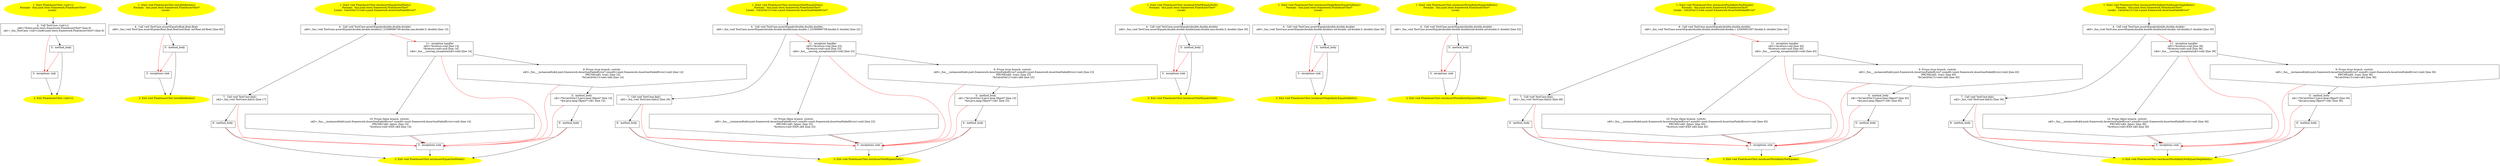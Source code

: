 /* @generated */
digraph cfg {
"junit.tests.framework.FloatAssertTest.<init>().f0f4e9a539168b991dd55be34daf7df0_1" [label="1: Start FloatAssertTest.<init>()\nFormals:  this:junit.tests.framework.FloatAssertTest*\nLocals:  \n  " color=yellow style=filled]
	

	 "junit.tests.framework.FloatAssertTest.<init>().f0f4e9a539168b991dd55be34daf7df0_1" -> "junit.tests.framework.FloatAssertTest.<init>().f0f4e9a539168b991dd55be34daf7df0_4" ;
"junit.tests.framework.FloatAssertTest.<init>().f0f4e9a539168b991dd55be34daf7df0_2" [label="2: Exit FloatAssertTest.<init>() \n  " color=yellow style=filled]
	

"junit.tests.framework.FloatAssertTest.<init>().f0f4e9a539168b991dd55be34daf7df0_3" [label="3:  exceptions sink \n  " shape="box"]
	

	 "junit.tests.framework.FloatAssertTest.<init>().f0f4e9a539168b991dd55be34daf7df0_3" -> "junit.tests.framework.FloatAssertTest.<init>().f0f4e9a539168b991dd55be34daf7df0_2" ;
"junit.tests.framework.FloatAssertTest.<init>().f0f4e9a539168b991dd55be34daf7df0_4" [label="4:  Call TestCase.<init>() \n   n$0=*&this:junit.tests.framework.FloatAssertTest* [line 6]\n  n$1=_fun_TestCase.<init>()(n$0:junit.tests.framework.FloatAssertTest*) [line 6]\n " shape="box"]
	

	 "junit.tests.framework.FloatAssertTest.<init>().f0f4e9a539168b991dd55be34daf7df0_4" -> "junit.tests.framework.FloatAssertTest.<init>().f0f4e9a539168b991dd55be34daf7df0_5" ;
	 "junit.tests.framework.FloatAssertTest.<init>().f0f4e9a539168b991dd55be34daf7df0_4" -> "junit.tests.framework.FloatAssertTest.<init>().f0f4e9a539168b991dd55be34daf7df0_3" [color="red" ];
"junit.tests.framework.FloatAssertTest.<init>().f0f4e9a539168b991dd55be34daf7df0_5" [label="5:  method_body \n  " shape="box"]
	

	 "junit.tests.framework.FloatAssertTest.<init>().f0f4e9a539168b991dd55be34daf7df0_5" -> "junit.tests.framework.FloatAssertTest.<init>().f0f4e9a539168b991dd55be34daf7df0_2" ;
	 "junit.tests.framework.FloatAssertTest.<init>().f0f4e9a539168b991dd55be34daf7df0_5" -> "junit.tests.framework.FloatAssertTest.<init>().f0f4e9a539168b991dd55be34daf7df0_3" [color="red" ];
"junit.tests.framework.FloatAssertTest.testAllInfinities():void.a169c6773c5553991ef3e3b212385120_1" [label="1: Start void FloatAssertTest.testAllInfinities()\nFormals:  this:junit.tests.framework.FloatAssertTest*\nLocals:  \n  " color=yellow style=filled]
	

	 "junit.tests.framework.FloatAssertTest.testAllInfinities():void.a169c6773c5553991ef3e3b212385120_1" -> "junit.tests.framework.FloatAssertTest.testAllInfinities():void.a169c6773c5553991ef3e3b212385120_4" ;
"junit.tests.framework.FloatAssertTest.testAllInfinities():void.a169c6773c5553991ef3e3b212385120_2" [label="2: Exit void FloatAssertTest.testAllInfinities() \n  " color=yellow style=filled]
	

"junit.tests.framework.FloatAssertTest.testAllInfinities():void.a169c6773c5553991ef3e3b212385120_3" [label="3:  exceptions sink \n  " shape="box"]
	

	 "junit.tests.framework.FloatAssertTest.testAllInfinities():void.a169c6773c5553991ef3e3b212385120_3" -> "junit.tests.framework.FloatAssertTest.testAllInfinities():void.a169c6773c5553991ef3e3b212385120_2" ;
"junit.tests.framework.FloatAssertTest.testAllInfinities():void.a169c6773c5553991ef3e3b212385120_4" [label="4:  Call void TestCase.assertEquals(float,float,float) \n   n$0=_fun_void TestCase.assertEquals(float,float,float)(inf:float,-inf:float,inf:float) [line 60]\n " shape="box"]
	

	 "junit.tests.framework.FloatAssertTest.testAllInfinities():void.a169c6773c5553991ef3e3b212385120_4" -> "junit.tests.framework.FloatAssertTest.testAllInfinities():void.a169c6773c5553991ef3e3b212385120_5" ;
	 "junit.tests.framework.FloatAssertTest.testAllInfinities():void.a169c6773c5553991ef3e3b212385120_4" -> "junit.tests.framework.FloatAssertTest.testAllInfinities():void.a169c6773c5553991ef3e3b212385120_3" [color="red" ];
"junit.tests.framework.FloatAssertTest.testAllInfinities():void.a169c6773c5553991ef3e3b212385120_5" [label="5:  method_body \n  " shape="box"]
	

	 "junit.tests.framework.FloatAssertTest.testAllInfinities():void.a169c6773c5553991ef3e3b212385120_5" -> "junit.tests.framework.FloatAssertTest.testAllInfinities():void.a169c6773c5553991ef3e3b212385120_2" ;
	 "junit.tests.framework.FloatAssertTest.testAllInfinities():void.a169c6773c5553991ef3e3b212385120_5" -> "junit.tests.framework.FloatAssertTest.testAllInfinities():void.a169c6773c5553991ef3e3b212385120_3" [color="red" ];
"junit.tests.framework.FloatAssertTest.testAssertEqualsNaNFails():void.0eefb24f3d22bd2df0c9722efbeddaa4_1" [label="1: Start void FloatAssertTest.testAssertEqualsNaNFails()\nFormals:  this:junit.tests.framework.FloatAssertTest*\nLocals:  CatchVar13:void e:junit.framework.AssertionFailedError* \n  " color=yellow style=filled]
	

	 "junit.tests.framework.FloatAssertTest.testAssertEqualsNaNFails():void.0eefb24f3d22bd2df0c9722efbeddaa4_1" -> "junit.tests.framework.FloatAssertTest.testAssertEqualsNaNFails():void.0eefb24f3d22bd2df0c9722efbeddaa4_4" ;
"junit.tests.framework.FloatAssertTest.testAssertEqualsNaNFails():void.0eefb24f3d22bd2df0c9722efbeddaa4_2" [label="2: Exit void FloatAssertTest.testAssertEqualsNaNFails() \n  " color=yellow style=filled]
	

"junit.tests.framework.FloatAssertTest.testAssertEqualsNaNFails():void.0eefb24f3d22bd2df0c9722efbeddaa4_3" [label="3:  exceptions sink \n  " shape="box"]
	

	 "junit.tests.framework.FloatAssertTest.testAssertEqualsNaNFails():void.0eefb24f3d22bd2df0c9722efbeddaa4_3" -> "junit.tests.framework.FloatAssertTest.testAssertEqualsNaNFails():void.0eefb24f3d22bd2df0c9722efbeddaa4_2" ;
"junit.tests.framework.FloatAssertTest.testAssertEqualsNaNFails():void.0eefb24f3d22bd2df0c9722efbeddaa4_4" [label="4:  Call void TestCase.assertEquals(double,double,double) \n   n$0=_fun_void TestCase.assertEquals(double,double,double)(1.23399996758:double,nan:double,0.:double) [line 13]\n " shape="box"]
	

	 "junit.tests.framework.FloatAssertTest.testAssertEqualsNaNFails():void.0eefb24f3d22bd2df0c9722efbeddaa4_4" -> "junit.tests.framework.FloatAssertTest.testAssertEqualsNaNFails():void.0eefb24f3d22bd2df0c9722efbeddaa4_7" ;
	 "junit.tests.framework.FloatAssertTest.testAssertEqualsNaNFails():void.0eefb24f3d22bd2df0c9722efbeddaa4_4" -> "junit.tests.framework.FloatAssertTest.testAssertEqualsNaNFails():void.0eefb24f3d22bd2df0c9722efbeddaa4_11" [color="red" ];
"junit.tests.framework.FloatAssertTest.testAssertEqualsNaNFails():void.0eefb24f3d22bd2df0c9722efbeddaa4_5" [label="5:  method_body \n   n$1=*&CatchVar13:java.lang.Object* [line 14]\n  *&e:java.lang.Object*=n$1 [line 14]\n " shape="box"]
	

	 "junit.tests.framework.FloatAssertTest.testAssertEqualsNaNFails():void.0eefb24f3d22bd2df0c9722efbeddaa4_5" -> "junit.tests.framework.FloatAssertTest.testAssertEqualsNaNFails():void.0eefb24f3d22bd2df0c9722efbeddaa4_6" ;
	 "junit.tests.framework.FloatAssertTest.testAssertEqualsNaNFails():void.0eefb24f3d22bd2df0c9722efbeddaa4_5" -> "junit.tests.framework.FloatAssertTest.testAssertEqualsNaNFails():void.0eefb24f3d22bd2df0c9722efbeddaa4_3" [color="red" ];
"junit.tests.framework.FloatAssertTest.testAssertEqualsNaNFails():void.0eefb24f3d22bd2df0c9722efbeddaa4_6" [label="6:  method_body \n  " shape="box"]
	

	 "junit.tests.framework.FloatAssertTest.testAssertEqualsNaNFails():void.0eefb24f3d22bd2df0c9722efbeddaa4_6" -> "junit.tests.framework.FloatAssertTest.testAssertEqualsNaNFails():void.0eefb24f3d22bd2df0c9722efbeddaa4_2" ;
	 "junit.tests.framework.FloatAssertTest.testAssertEqualsNaNFails():void.0eefb24f3d22bd2df0c9722efbeddaa4_6" -> "junit.tests.framework.FloatAssertTest.testAssertEqualsNaNFails():void.0eefb24f3d22bd2df0c9722efbeddaa4_3" [color="red" ];
"junit.tests.framework.FloatAssertTest.testAssertEqualsNaNFails():void.0eefb24f3d22bd2df0c9722efbeddaa4_7" [label="7:  Call void TestCase.fail() \n   n$2=_fun_void TestCase.fail()() [line 17]\n " shape="box"]
	

	 "junit.tests.framework.FloatAssertTest.testAssertEqualsNaNFails():void.0eefb24f3d22bd2df0c9722efbeddaa4_7" -> "junit.tests.framework.FloatAssertTest.testAssertEqualsNaNFails():void.0eefb24f3d22bd2df0c9722efbeddaa4_8" ;
	 "junit.tests.framework.FloatAssertTest.testAssertEqualsNaNFails():void.0eefb24f3d22bd2df0c9722efbeddaa4_7" -> "junit.tests.framework.FloatAssertTest.testAssertEqualsNaNFails():void.0eefb24f3d22bd2df0c9722efbeddaa4_3" [color="red" ];
"junit.tests.framework.FloatAssertTest.testAssertEqualsNaNFails():void.0eefb24f3d22bd2df0c9722efbeddaa4_8" [label="8:  method_body \n  " shape="box"]
	

	 "junit.tests.framework.FloatAssertTest.testAssertEqualsNaNFails():void.0eefb24f3d22bd2df0c9722efbeddaa4_8" -> "junit.tests.framework.FloatAssertTest.testAssertEqualsNaNFails():void.0eefb24f3d22bd2df0c9722efbeddaa4_2" ;
	 "junit.tests.framework.FloatAssertTest.testAssertEqualsNaNFails():void.0eefb24f3d22bd2df0c9722efbeddaa4_8" -> "junit.tests.framework.FloatAssertTest.testAssertEqualsNaNFails():void.0eefb24f3d22bd2df0c9722efbeddaa4_3" [color="red" ];
"junit.tests.framework.FloatAssertTest.testAssertEqualsNaNFails():void.0eefb24f3d22bd2df0c9722efbeddaa4_9" [label="9: Prune (true branch, switch) \n   n$5=_fun___instanceof(n$4:junit.framework.AssertionFailedError*,sizeof(t=junit.framework.AssertionFailedError):void) [line 14]\n  PRUNE(n$5, true); [line 14]\n  *&CatchVar13:void=n$4 [line 14]\n " shape="invhouse"]
	

	 "junit.tests.framework.FloatAssertTest.testAssertEqualsNaNFails():void.0eefb24f3d22bd2df0c9722efbeddaa4_9" -> "junit.tests.framework.FloatAssertTest.testAssertEqualsNaNFails():void.0eefb24f3d22bd2df0c9722efbeddaa4_5" ;
	 "junit.tests.framework.FloatAssertTest.testAssertEqualsNaNFails():void.0eefb24f3d22bd2df0c9722efbeddaa4_9" -> "junit.tests.framework.FloatAssertTest.testAssertEqualsNaNFails():void.0eefb24f3d22bd2df0c9722efbeddaa4_3" [color="red" ];
"junit.tests.framework.FloatAssertTest.testAssertEqualsNaNFails():void.0eefb24f3d22bd2df0c9722efbeddaa4_10" [label="10: Prune (false branch, switch) \n   n$5=_fun___instanceof(n$4:junit.framework.AssertionFailedError*,sizeof(t=junit.framework.AssertionFailedError):void) [line 14]\n  PRUNE(!n$5, false); [line 14]\n  *&return:void=EXN n$4 [line 14]\n " shape="invhouse"]
	

	 "junit.tests.framework.FloatAssertTest.testAssertEqualsNaNFails():void.0eefb24f3d22bd2df0c9722efbeddaa4_10" -> "junit.tests.framework.FloatAssertTest.testAssertEqualsNaNFails():void.0eefb24f3d22bd2df0c9722efbeddaa4_3" ;
	 "junit.tests.framework.FloatAssertTest.testAssertEqualsNaNFails():void.0eefb24f3d22bd2df0c9722efbeddaa4_10" -> "junit.tests.framework.FloatAssertTest.testAssertEqualsNaNFails():void.0eefb24f3d22bd2df0c9722efbeddaa4_3" [color="red" ];
"junit.tests.framework.FloatAssertTest.testAssertEqualsNaNFails():void.0eefb24f3d22bd2df0c9722efbeddaa4_11" [label="11:  exception handler \n   n$3=*&return:void [line 14]\n  *&return:void=null [line 14]\n  n$4=_fun___unwrap_exception(n$3:void) [line 14]\n " shape="box"]
	

	 "junit.tests.framework.FloatAssertTest.testAssertEqualsNaNFails():void.0eefb24f3d22bd2df0c9722efbeddaa4_11" -> "junit.tests.framework.FloatAssertTest.testAssertEqualsNaNFails():void.0eefb24f3d22bd2df0c9722efbeddaa4_9" ;
	 "junit.tests.framework.FloatAssertTest.testAssertEqualsNaNFails():void.0eefb24f3d22bd2df0c9722efbeddaa4_11" -> "junit.tests.framework.FloatAssertTest.testAssertEqualsNaNFails():void.0eefb24f3d22bd2df0c9722efbeddaa4_10" ;
	 "junit.tests.framework.FloatAssertTest.testAssertEqualsNaNFails():void.0eefb24f3d22bd2df0c9722efbeddaa4_11" -> "junit.tests.framework.FloatAssertTest.testAssertEqualsNaNFails():void.0eefb24f3d22bd2df0c9722efbeddaa4_3" [color="red" ];
"junit.tests.framework.FloatAssertTest.testAssertNaNEqualsFails():void.a9fd9b02d6d6478a47bf3adf6ebe83cf_1" [label="1: Start void FloatAssertTest.testAssertNaNEqualsFails()\nFormals:  this:junit.tests.framework.FloatAssertTest*\nLocals:  CatchVar13:void e:junit.framework.AssertionFailedError* \n  " color=yellow style=filled]
	

	 "junit.tests.framework.FloatAssertTest.testAssertNaNEqualsFails():void.a9fd9b02d6d6478a47bf3adf6ebe83cf_1" -> "junit.tests.framework.FloatAssertTest.testAssertNaNEqualsFails():void.a9fd9b02d6d6478a47bf3adf6ebe83cf_4" ;
"junit.tests.framework.FloatAssertTest.testAssertNaNEqualsFails():void.a9fd9b02d6d6478a47bf3adf6ebe83cf_2" [label="2: Exit void FloatAssertTest.testAssertNaNEqualsFails() \n  " color=yellow style=filled]
	

"junit.tests.framework.FloatAssertTest.testAssertNaNEqualsFails():void.a9fd9b02d6d6478a47bf3adf6ebe83cf_3" [label="3:  exceptions sink \n  " shape="box"]
	

	 "junit.tests.framework.FloatAssertTest.testAssertNaNEqualsFails():void.a9fd9b02d6d6478a47bf3adf6ebe83cf_3" -> "junit.tests.framework.FloatAssertTest.testAssertNaNEqualsFails():void.a9fd9b02d6d6478a47bf3adf6ebe83cf_2" ;
"junit.tests.framework.FloatAssertTest.testAssertNaNEqualsFails():void.a9fd9b02d6d6478a47bf3adf6ebe83cf_4" [label="4:  Call void TestCase.assertEquals(double,double,double) \n   n$0=_fun_void TestCase.assertEquals(double,double,double)(nan:double,1.23399996758:double,0.:double) [line 22]\n " shape="box"]
	

	 "junit.tests.framework.FloatAssertTest.testAssertNaNEqualsFails():void.a9fd9b02d6d6478a47bf3adf6ebe83cf_4" -> "junit.tests.framework.FloatAssertTest.testAssertNaNEqualsFails():void.a9fd9b02d6d6478a47bf3adf6ebe83cf_7" ;
	 "junit.tests.framework.FloatAssertTest.testAssertNaNEqualsFails():void.a9fd9b02d6d6478a47bf3adf6ebe83cf_4" -> "junit.tests.framework.FloatAssertTest.testAssertNaNEqualsFails():void.a9fd9b02d6d6478a47bf3adf6ebe83cf_11" [color="red" ];
"junit.tests.framework.FloatAssertTest.testAssertNaNEqualsFails():void.a9fd9b02d6d6478a47bf3adf6ebe83cf_5" [label="5:  method_body \n   n$1=*&CatchVar13:java.lang.Object* [line 23]\n  *&e:java.lang.Object*=n$1 [line 23]\n " shape="box"]
	

	 "junit.tests.framework.FloatAssertTest.testAssertNaNEqualsFails():void.a9fd9b02d6d6478a47bf3adf6ebe83cf_5" -> "junit.tests.framework.FloatAssertTest.testAssertNaNEqualsFails():void.a9fd9b02d6d6478a47bf3adf6ebe83cf_6" ;
	 "junit.tests.framework.FloatAssertTest.testAssertNaNEqualsFails():void.a9fd9b02d6d6478a47bf3adf6ebe83cf_5" -> "junit.tests.framework.FloatAssertTest.testAssertNaNEqualsFails():void.a9fd9b02d6d6478a47bf3adf6ebe83cf_3" [color="red" ];
"junit.tests.framework.FloatAssertTest.testAssertNaNEqualsFails():void.a9fd9b02d6d6478a47bf3adf6ebe83cf_6" [label="6:  method_body \n  " shape="box"]
	

	 "junit.tests.framework.FloatAssertTest.testAssertNaNEqualsFails():void.a9fd9b02d6d6478a47bf3adf6ebe83cf_6" -> "junit.tests.framework.FloatAssertTest.testAssertNaNEqualsFails():void.a9fd9b02d6d6478a47bf3adf6ebe83cf_2" ;
	 "junit.tests.framework.FloatAssertTest.testAssertNaNEqualsFails():void.a9fd9b02d6d6478a47bf3adf6ebe83cf_6" -> "junit.tests.framework.FloatAssertTest.testAssertNaNEqualsFails():void.a9fd9b02d6d6478a47bf3adf6ebe83cf_3" [color="red" ];
"junit.tests.framework.FloatAssertTest.testAssertNaNEqualsFails():void.a9fd9b02d6d6478a47bf3adf6ebe83cf_7" [label="7:  Call void TestCase.fail() \n   n$2=_fun_void TestCase.fail()() [line 26]\n " shape="box"]
	

	 "junit.tests.framework.FloatAssertTest.testAssertNaNEqualsFails():void.a9fd9b02d6d6478a47bf3adf6ebe83cf_7" -> "junit.tests.framework.FloatAssertTest.testAssertNaNEqualsFails():void.a9fd9b02d6d6478a47bf3adf6ebe83cf_8" ;
	 "junit.tests.framework.FloatAssertTest.testAssertNaNEqualsFails():void.a9fd9b02d6d6478a47bf3adf6ebe83cf_7" -> "junit.tests.framework.FloatAssertTest.testAssertNaNEqualsFails():void.a9fd9b02d6d6478a47bf3adf6ebe83cf_3" [color="red" ];
"junit.tests.framework.FloatAssertTest.testAssertNaNEqualsFails():void.a9fd9b02d6d6478a47bf3adf6ebe83cf_8" [label="8:  method_body \n  " shape="box"]
	

	 "junit.tests.framework.FloatAssertTest.testAssertNaNEqualsFails():void.a9fd9b02d6d6478a47bf3adf6ebe83cf_8" -> "junit.tests.framework.FloatAssertTest.testAssertNaNEqualsFails():void.a9fd9b02d6d6478a47bf3adf6ebe83cf_2" ;
	 "junit.tests.framework.FloatAssertTest.testAssertNaNEqualsFails():void.a9fd9b02d6d6478a47bf3adf6ebe83cf_8" -> "junit.tests.framework.FloatAssertTest.testAssertNaNEqualsFails():void.a9fd9b02d6d6478a47bf3adf6ebe83cf_3" [color="red" ];
"junit.tests.framework.FloatAssertTest.testAssertNaNEqualsFails():void.a9fd9b02d6d6478a47bf3adf6ebe83cf_9" [label="9: Prune (true branch, switch) \n   n$5=_fun___instanceof(n$4:junit.framework.AssertionFailedError*,sizeof(t=junit.framework.AssertionFailedError):void) [line 23]\n  PRUNE(n$5, true); [line 23]\n  *&CatchVar13:void=n$4 [line 23]\n " shape="invhouse"]
	

	 "junit.tests.framework.FloatAssertTest.testAssertNaNEqualsFails():void.a9fd9b02d6d6478a47bf3adf6ebe83cf_9" -> "junit.tests.framework.FloatAssertTest.testAssertNaNEqualsFails():void.a9fd9b02d6d6478a47bf3adf6ebe83cf_5" ;
	 "junit.tests.framework.FloatAssertTest.testAssertNaNEqualsFails():void.a9fd9b02d6d6478a47bf3adf6ebe83cf_9" -> "junit.tests.framework.FloatAssertTest.testAssertNaNEqualsFails():void.a9fd9b02d6d6478a47bf3adf6ebe83cf_3" [color="red" ];
"junit.tests.framework.FloatAssertTest.testAssertNaNEqualsFails():void.a9fd9b02d6d6478a47bf3adf6ebe83cf_10" [label="10: Prune (false branch, switch) \n   n$5=_fun___instanceof(n$4:junit.framework.AssertionFailedError*,sizeof(t=junit.framework.AssertionFailedError):void) [line 23]\n  PRUNE(!n$5, false); [line 23]\n  *&return:void=EXN n$4 [line 23]\n " shape="invhouse"]
	

	 "junit.tests.framework.FloatAssertTest.testAssertNaNEqualsFails():void.a9fd9b02d6d6478a47bf3adf6ebe83cf_10" -> "junit.tests.framework.FloatAssertTest.testAssertNaNEqualsFails():void.a9fd9b02d6d6478a47bf3adf6ebe83cf_3" ;
	 "junit.tests.framework.FloatAssertTest.testAssertNaNEqualsFails():void.a9fd9b02d6d6478a47bf3adf6ebe83cf_10" -> "junit.tests.framework.FloatAssertTest.testAssertNaNEqualsFails():void.a9fd9b02d6d6478a47bf3adf6ebe83cf_3" [color="red" ];
"junit.tests.framework.FloatAssertTest.testAssertNaNEqualsFails():void.a9fd9b02d6d6478a47bf3adf6ebe83cf_11" [label="11:  exception handler \n   n$3=*&return:void [line 23]\n  *&return:void=null [line 23]\n  n$4=_fun___unwrap_exception(n$3:void) [line 23]\n " shape="box"]
	

	 "junit.tests.framework.FloatAssertTest.testAssertNaNEqualsFails():void.a9fd9b02d6d6478a47bf3adf6ebe83cf_11" -> "junit.tests.framework.FloatAssertTest.testAssertNaNEqualsFails():void.a9fd9b02d6d6478a47bf3adf6ebe83cf_9" ;
	 "junit.tests.framework.FloatAssertTest.testAssertNaNEqualsFails():void.a9fd9b02d6d6478a47bf3adf6ebe83cf_11" -> "junit.tests.framework.FloatAssertTest.testAssertNaNEqualsFails():void.a9fd9b02d6d6478a47bf3adf6ebe83cf_10" ;
	 "junit.tests.framework.FloatAssertTest.testAssertNaNEqualsFails():void.a9fd9b02d6d6478a47bf3adf6ebe83cf_11" -> "junit.tests.framework.FloatAssertTest.testAssertNaNEqualsFails():void.a9fd9b02d6d6478a47bf3adf6ebe83cf_3" [color="red" ];
"junit.tests.framework.FloatAssertTest.testAssertNaNEqualsNaN():void.1b8eb0597153e97236004bc2c5a5e731_1" [label="1: Start void FloatAssertTest.testAssertNaNEqualsNaN()\nFormals:  this:junit.tests.framework.FloatAssertTest*\nLocals:  \n  " color=yellow style=filled]
	

	 "junit.tests.framework.FloatAssertTest.testAssertNaNEqualsNaN():void.1b8eb0597153e97236004bc2c5a5e731_1" -> "junit.tests.framework.FloatAssertTest.testAssertNaNEqualsNaN():void.1b8eb0597153e97236004bc2c5a5e731_4" ;
"junit.tests.framework.FloatAssertTest.testAssertNaNEqualsNaN():void.1b8eb0597153e97236004bc2c5a5e731_2" [label="2: Exit void FloatAssertTest.testAssertNaNEqualsNaN() \n  " color=yellow style=filled]
	

"junit.tests.framework.FloatAssertTest.testAssertNaNEqualsNaN():void.1b8eb0597153e97236004bc2c5a5e731_3" [label="3:  exceptions sink \n  " shape="box"]
	

	 "junit.tests.framework.FloatAssertTest.testAssertNaNEqualsNaN():void.1b8eb0597153e97236004bc2c5a5e731_3" -> "junit.tests.framework.FloatAssertTest.testAssertNaNEqualsNaN():void.1b8eb0597153e97236004bc2c5a5e731_2" ;
"junit.tests.framework.FloatAssertTest.testAssertNaNEqualsNaN():void.1b8eb0597153e97236004bc2c5a5e731_4" [label="4:  Call void TestCase.assertEquals(double,double,double) \n   n$0=_fun_void TestCase.assertEquals(double,double,double)(nan:double,nan:double,0.:double) [line 30]\n " shape="box"]
	

	 "junit.tests.framework.FloatAssertTest.testAssertNaNEqualsNaN():void.1b8eb0597153e97236004bc2c5a5e731_4" -> "junit.tests.framework.FloatAssertTest.testAssertNaNEqualsNaN():void.1b8eb0597153e97236004bc2c5a5e731_5" ;
	 "junit.tests.framework.FloatAssertTest.testAssertNaNEqualsNaN():void.1b8eb0597153e97236004bc2c5a5e731_4" -> "junit.tests.framework.FloatAssertTest.testAssertNaNEqualsNaN():void.1b8eb0597153e97236004bc2c5a5e731_3" [color="red" ];
"junit.tests.framework.FloatAssertTest.testAssertNaNEqualsNaN():void.1b8eb0597153e97236004bc2c5a5e731_5" [label="5:  method_body \n  " shape="box"]
	

	 "junit.tests.framework.FloatAssertTest.testAssertNaNEqualsNaN():void.1b8eb0597153e97236004bc2c5a5e731_5" -> "junit.tests.framework.FloatAssertTest.testAssertNaNEqualsNaN():void.1b8eb0597153e97236004bc2c5a5e731_2" ;
	 "junit.tests.framework.FloatAssertTest.testAssertNaNEqualsNaN():void.1b8eb0597153e97236004bc2c5a5e731_5" -> "junit.tests.framework.FloatAssertTest.testAssertNaNEqualsNaN():void.1b8eb0597153e97236004bc2c5a5e731_3" [color="red" ];
"junit.tests.framework.FloatAssertTest.testAssertNegInfinityEqualsInfinity():void.703a87279d8e2bb26dd9660d1728d3e3_1" [label="1: Start void FloatAssertTest.testAssertNegInfinityEqualsInfinity()\nFormals:  this:junit.tests.framework.FloatAssertTest*\nLocals:  \n  " color=yellow style=filled]
	

	 "junit.tests.framework.FloatAssertTest.testAssertNegInfinityEqualsInfinity():void.703a87279d8e2bb26dd9660d1728d3e3_1" -> "junit.tests.framework.FloatAssertTest.testAssertNegInfinityEqualsInfinity():void.703a87279d8e2bb26dd9660d1728d3e3_4" ;
"junit.tests.framework.FloatAssertTest.testAssertNegInfinityEqualsInfinity():void.703a87279d8e2bb26dd9660d1728d3e3_2" [label="2: Exit void FloatAssertTest.testAssertNegInfinityEqualsInfinity() \n  " color=yellow style=filled]
	

"junit.tests.framework.FloatAssertTest.testAssertNegInfinityEqualsInfinity():void.703a87279d8e2bb26dd9660d1728d3e3_3" [label="3:  exceptions sink \n  " shape="box"]
	

	 "junit.tests.framework.FloatAssertTest.testAssertNegInfinityEqualsInfinity():void.703a87279d8e2bb26dd9660d1728d3e3_3" -> "junit.tests.framework.FloatAssertTest.testAssertNegInfinityEqualsInfinity():void.703a87279d8e2bb26dd9660d1728d3e3_2" ;
"junit.tests.framework.FloatAssertTest.testAssertNegInfinityEqualsInfinity():void.703a87279d8e2bb26dd9660d1728d3e3_4" [label="4:  Call void TestCase.assertEquals(double,double,double) \n   n$0=_fun_void TestCase.assertEquals(double,double,double)(-inf:double,-inf:double,0.:double) [line 56]\n " shape="box"]
	

	 "junit.tests.framework.FloatAssertTest.testAssertNegInfinityEqualsInfinity():void.703a87279d8e2bb26dd9660d1728d3e3_4" -> "junit.tests.framework.FloatAssertTest.testAssertNegInfinityEqualsInfinity():void.703a87279d8e2bb26dd9660d1728d3e3_5" ;
	 "junit.tests.framework.FloatAssertTest.testAssertNegInfinityEqualsInfinity():void.703a87279d8e2bb26dd9660d1728d3e3_4" -> "junit.tests.framework.FloatAssertTest.testAssertNegInfinityEqualsInfinity():void.703a87279d8e2bb26dd9660d1728d3e3_3" [color="red" ];
"junit.tests.framework.FloatAssertTest.testAssertNegInfinityEqualsInfinity():void.703a87279d8e2bb26dd9660d1728d3e3_5" [label="5:  method_body \n  " shape="box"]
	

	 "junit.tests.framework.FloatAssertTest.testAssertNegInfinityEqualsInfinity():void.703a87279d8e2bb26dd9660d1728d3e3_5" -> "junit.tests.framework.FloatAssertTest.testAssertNegInfinityEqualsInfinity():void.703a87279d8e2bb26dd9660d1728d3e3_2" ;
	 "junit.tests.framework.FloatAssertTest.testAssertNegInfinityEqualsInfinity():void.703a87279d8e2bb26dd9660d1728d3e3_5" -> "junit.tests.framework.FloatAssertTest.testAssertNegInfinityEqualsInfinity():void.703a87279d8e2bb26dd9660d1728d3e3_3" [color="red" ];
"junit.tests.framework.FloatAssertTest.testAssertPosInfinityEqualsInfinity():void.06581878f559b849750b0ae29bb5daa6_1" [label="1: Start void FloatAssertTest.testAssertPosInfinityEqualsInfinity()\nFormals:  this:junit.tests.framework.FloatAssertTest*\nLocals:  \n  " color=yellow style=filled]
	

	 "junit.tests.framework.FloatAssertTest.testAssertPosInfinityEqualsInfinity():void.06581878f559b849750b0ae29bb5daa6_1" -> "junit.tests.framework.FloatAssertTest.testAssertPosInfinityEqualsInfinity():void.06581878f559b849750b0ae29bb5daa6_4" ;
"junit.tests.framework.FloatAssertTest.testAssertPosInfinityEqualsInfinity():void.06581878f559b849750b0ae29bb5daa6_2" [label="2: Exit void FloatAssertTest.testAssertPosInfinityEqualsInfinity() \n  " color=yellow style=filled]
	

"junit.tests.framework.FloatAssertTest.testAssertPosInfinityEqualsInfinity():void.06581878f559b849750b0ae29bb5daa6_3" [label="3:  exceptions sink \n  " shape="box"]
	

	 "junit.tests.framework.FloatAssertTest.testAssertPosInfinityEqualsInfinity():void.06581878f559b849750b0ae29bb5daa6_3" -> "junit.tests.framework.FloatAssertTest.testAssertPosInfinityEqualsInfinity():void.06581878f559b849750b0ae29bb5daa6_2" ;
"junit.tests.framework.FloatAssertTest.testAssertPosInfinityEqualsInfinity():void.06581878f559b849750b0ae29bb5daa6_4" [label="4:  Call void TestCase.assertEquals(double,double,double) \n   n$0=_fun_void TestCase.assertEquals(double,double,double)(inf:double,inf:double,0.:double) [line 52]\n " shape="box"]
	

	 "junit.tests.framework.FloatAssertTest.testAssertPosInfinityEqualsInfinity():void.06581878f559b849750b0ae29bb5daa6_4" -> "junit.tests.framework.FloatAssertTest.testAssertPosInfinityEqualsInfinity():void.06581878f559b849750b0ae29bb5daa6_5" ;
	 "junit.tests.framework.FloatAssertTest.testAssertPosInfinityEqualsInfinity():void.06581878f559b849750b0ae29bb5daa6_4" -> "junit.tests.framework.FloatAssertTest.testAssertPosInfinityEqualsInfinity():void.06581878f559b849750b0ae29bb5daa6_3" [color="red" ];
"junit.tests.framework.FloatAssertTest.testAssertPosInfinityEqualsInfinity():void.06581878f559b849750b0ae29bb5daa6_5" [label="5:  method_body \n  " shape="box"]
	

	 "junit.tests.framework.FloatAssertTest.testAssertPosInfinityEqualsInfinity():void.06581878f559b849750b0ae29bb5daa6_5" -> "junit.tests.framework.FloatAssertTest.testAssertPosInfinityEqualsInfinity():void.06581878f559b849750b0ae29bb5daa6_2" ;
	 "junit.tests.framework.FloatAssertTest.testAssertPosInfinityEqualsInfinity():void.06581878f559b849750b0ae29bb5daa6_5" -> "junit.tests.framework.FloatAssertTest.testAssertPosInfinityEqualsInfinity():void.06581878f559b849750b0ae29bb5daa6_3" [color="red" ];
"junit.tests.framework.FloatAssertTest.testAssertPosInfinityNotEquals():void.635b5012a36b5e9f7bdefb0d65dd051d_1" [label="1: Start void FloatAssertTest.testAssertPosInfinityNotEquals()\nFormals:  this:junit.tests.framework.FloatAssertTest*\nLocals:  CatchVar13:void e:junit.framework.AssertionFailedError* \n  " color=yellow style=filled]
	

	 "junit.tests.framework.FloatAssertTest.testAssertPosInfinityNotEquals():void.635b5012a36b5e9f7bdefb0d65dd051d_1" -> "junit.tests.framework.FloatAssertTest.testAssertPosInfinityNotEquals():void.635b5012a36b5e9f7bdefb0d65dd051d_4" ;
"junit.tests.framework.FloatAssertTest.testAssertPosInfinityNotEquals():void.635b5012a36b5e9f7bdefb0d65dd051d_2" [label="2: Exit void FloatAssertTest.testAssertPosInfinityNotEquals() \n  " color=yellow style=filled]
	

"junit.tests.framework.FloatAssertTest.testAssertPosInfinityNotEquals():void.635b5012a36b5e9f7bdefb0d65dd051d_3" [label="3:  exceptions sink \n  " shape="box"]
	

	 "junit.tests.framework.FloatAssertTest.testAssertPosInfinityNotEquals():void.635b5012a36b5e9f7bdefb0d65dd051d_3" -> "junit.tests.framework.FloatAssertTest.testAssertPosInfinityNotEquals():void.635b5012a36b5e9f7bdefb0d65dd051d_2" ;
"junit.tests.framework.FloatAssertTest.testAssertPosInfinityNotEquals():void.635b5012a36b5e9f7bdefb0d65dd051d_4" [label="4:  Call void TestCase.assertEquals(double,double,double) \n   n$0=_fun_void TestCase.assertEquals(double,double,double)(inf:double,1.23000001907:double,0.:double) [line 44]\n " shape="box"]
	

	 "junit.tests.framework.FloatAssertTest.testAssertPosInfinityNotEquals():void.635b5012a36b5e9f7bdefb0d65dd051d_4" -> "junit.tests.framework.FloatAssertTest.testAssertPosInfinityNotEquals():void.635b5012a36b5e9f7bdefb0d65dd051d_7" ;
	 "junit.tests.framework.FloatAssertTest.testAssertPosInfinityNotEquals():void.635b5012a36b5e9f7bdefb0d65dd051d_4" -> "junit.tests.framework.FloatAssertTest.testAssertPosInfinityNotEquals():void.635b5012a36b5e9f7bdefb0d65dd051d_11" [color="red" ];
"junit.tests.framework.FloatAssertTest.testAssertPosInfinityNotEquals():void.635b5012a36b5e9f7bdefb0d65dd051d_5" [label="5:  method_body \n   n$1=*&CatchVar13:java.lang.Object* [line 45]\n  *&e:java.lang.Object*=n$1 [line 45]\n " shape="box"]
	

	 "junit.tests.framework.FloatAssertTest.testAssertPosInfinityNotEquals():void.635b5012a36b5e9f7bdefb0d65dd051d_5" -> "junit.tests.framework.FloatAssertTest.testAssertPosInfinityNotEquals():void.635b5012a36b5e9f7bdefb0d65dd051d_6" ;
	 "junit.tests.framework.FloatAssertTest.testAssertPosInfinityNotEquals():void.635b5012a36b5e9f7bdefb0d65dd051d_5" -> "junit.tests.framework.FloatAssertTest.testAssertPosInfinityNotEquals():void.635b5012a36b5e9f7bdefb0d65dd051d_3" [color="red" ];
"junit.tests.framework.FloatAssertTest.testAssertPosInfinityNotEquals():void.635b5012a36b5e9f7bdefb0d65dd051d_6" [label="6:  method_body \n  " shape="box"]
	

	 "junit.tests.framework.FloatAssertTest.testAssertPosInfinityNotEquals():void.635b5012a36b5e9f7bdefb0d65dd051d_6" -> "junit.tests.framework.FloatAssertTest.testAssertPosInfinityNotEquals():void.635b5012a36b5e9f7bdefb0d65dd051d_2" ;
	 "junit.tests.framework.FloatAssertTest.testAssertPosInfinityNotEquals():void.635b5012a36b5e9f7bdefb0d65dd051d_6" -> "junit.tests.framework.FloatAssertTest.testAssertPosInfinityNotEquals():void.635b5012a36b5e9f7bdefb0d65dd051d_3" [color="red" ];
"junit.tests.framework.FloatAssertTest.testAssertPosInfinityNotEquals():void.635b5012a36b5e9f7bdefb0d65dd051d_7" [label="7:  Call void TestCase.fail() \n   n$2=_fun_void TestCase.fail()() [line 48]\n " shape="box"]
	

	 "junit.tests.framework.FloatAssertTest.testAssertPosInfinityNotEquals():void.635b5012a36b5e9f7bdefb0d65dd051d_7" -> "junit.tests.framework.FloatAssertTest.testAssertPosInfinityNotEquals():void.635b5012a36b5e9f7bdefb0d65dd051d_8" ;
	 "junit.tests.framework.FloatAssertTest.testAssertPosInfinityNotEquals():void.635b5012a36b5e9f7bdefb0d65dd051d_7" -> "junit.tests.framework.FloatAssertTest.testAssertPosInfinityNotEquals():void.635b5012a36b5e9f7bdefb0d65dd051d_3" [color="red" ];
"junit.tests.framework.FloatAssertTest.testAssertPosInfinityNotEquals():void.635b5012a36b5e9f7bdefb0d65dd051d_8" [label="8:  method_body \n  " shape="box"]
	

	 "junit.tests.framework.FloatAssertTest.testAssertPosInfinityNotEquals():void.635b5012a36b5e9f7bdefb0d65dd051d_8" -> "junit.tests.framework.FloatAssertTest.testAssertPosInfinityNotEquals():void.635b5012a36b5e9f7bdefb0d65dd051d_2" ;
	 "junit.tests.framework.FloatAssertTest.testAssertPosInfinityNotEquals():void.635b5012a36b5e9f7bdefb0d65dd051d_8" -> "junit.tests.framework.FloatAssertTest.testAssertPosInfinityNotEquals():void.635b5012a36b5e9f7bdefb0d65dd051d_3" [color="red" ];
"junit.tests.framework.FloatAssertTest.testAssertPosInfinityNotEquals():void.635b5012a36b5e9f7bdefb0d65dd051d_9" [label="9: Prune (true branch, switch) \n   n$5=_fun___instanceof(n$4:junit.framework.AssertionFailedError*,sizeof(t=junit.framework.AssertionFailedError):void) [line 45]\n  PRUNE(n$5, true); [line 45]\n  *&CatchVar13:void=n$4 [line 45]\n " shape="invhouse"]
	

	 "junit.tests.framework.FloatAssertTest.testAssertPosInfinityNotEquals():void.635b5012a36b5e9f7bdefb0d65dd051d_9" -> "junit.tests.framework.FloatAssertTest.testAssertPosInfinityNotEquals():void.635b5012a36b5e9f7bdefb0d65dd051d_5" ;
	 "junit.tests.framework.FloatAssertTest.testAssertPosInfinityNotEquals():void.635b5012a36b5e9f7bdefb0d65dd051d_9" -> "junit.tests.framework.FloatAssertTest.testAssertPosInfinityNotEquals():void.635b5012a36b5e9f7bdefb0d65dd051d_3" [color="red" ];
"junit.tests.framework.FloatAssertTest.testAssertPosInfinityNotEquals():void.635b5012a36b5e9f7bdefb0d65dd051d_10" [label="10: Prune (false branch, switch) \n   n$5=_fun___instanceof(n$4:junit.framework.AssertionFailedError*,sizeof(t=junit.framework.AssertionFailedError):void) [line 45]\n  PRUNE(!n$5, false); [line 45]\n  *&return:void=EXN n$4 [line 45]\n " shape="invhouse"]
	

	 "junit.tests.framework.FloatAssertTest.testAssertPosInfinityNotEquals():void.635b5012a36b5e9f7bdefb0d65dd051d_10" -> "junit.tests.framework.FloatAssertTest.testAssertPosInfinityNotEquals():void.635b5012a36b5e9f7bdefb0d65dd051d_3" ;
	 "junit.tests.framework.FloatAssertTest.testAssertPosInfinityNotEquals():void.635b5012a36b5e9f7bdefb0d65dd051d_10" -> "junit.tests.framework.FloatAssertTest.testAssertPosInfinityNotEquals():void.635b5012a36b5e9f7bdefb0d65dd051d_3" [color="red" ];
"junit.tests.framework.FloatAssertTest.testAssertPosInfinityNotEquals():void.635b5012a36b5e9f7bdefb0d65dd051d_11" [label="11:  exception handler \n   n$3=*&return:void [line 45]\n  *&return:void=null [line 45]\n  n$4=_fun___unwrap_exception(n$3:void) [line 45]\n " shape="box"]
	

	 "junit.tests.framework.FloatAssertTest.testAssertPosInfinityNotEquals():void.635b5012a36b5e9f7bdefb0d65dd051d_11" -> "junit.tests.framework.FloatAssertTest.testAssertPosInfinityNotEquals():void.635b5012a36b5e9f7bdefb0d65dd051d_9" ;
	 "junit.tests.framework.FloatAssertTest.testAssertPosInfinityNotEquals():void.635b5012a36b5e9f7bdefb0d65dd051d_11" -> "junit.tests.framework.FloatAssertTest.testAssertPosInfinityNotEquals():void.635b5012a36b5e9f7bdefb0d65dd051d_10" ;
	 "junit.tests.framework.FloatAssertTest.testAssertPosInfinityNotEquals():void.635b5012a36b5e9f7bdefb0d65dd051d_11" -> "junit.tests.framework.FloatAssertTest.testAssertPosInfinityNotEquals():void.635b5012a36b5e9f7bdefb0d65dd051d_3" [color="red" ];
"junit.tests.framework.FloatAssertTest.testAssertPosInfinityNotEqualsNegInfinity():void.c6fedc7c616164402d21dd1e21c5bbd4_1" [label="1: Start void FloatAssertTest.testAssertPosInfinityNotEqualsNegInfinity()\nFormals:  this:junit.tests.framework.FloatAssertTest*\nLocals:  CatchVar13:void e:junit.framework.AssertionFailedError* \n  " color=yellow style=filled]
	

	 "junit.tests.framework.FloatAssertTest.testAssertPosInfinityNotEqualsNegInfinity():void.c6fedc7c616164402d21dd1e21c5bbd4_1" -> "junit.tests.framework.FloatAssertTest.testAssertPosInfinityNotEqualsNegInfinity():void.c6fedc7c616164402d21dd1e21c5bbd4_4" ;
"junit.tests.framework.FloatAssertTest.testAssertPosInfinityNotEqualsNegInfinity():void.c6fedc7c616164402d21dd1e21c5bbd4_2" [label="2: Exit void FloatAssertTest.testAssertPosInfinityNotEqualsNegInfinity() \n  " color=yellow style=filled]
	

"junit.tests.framework.FloatAssertTest.testAssertPosInfinityNotEqualsNegInfinity():void.c6fedc7c616164402d21dd1e21c5bbd4_3" [label="3:  exceptions sink \n  " shape="box"]
	

	 "junit.tests.framework.FloatAssertTest.testAssertPosInfinityNotEqualsNegInfinity():void.c6fedc7c616164402d21dd1e21c5bbd4_3" -> "junit.tests.framework.FloatAssertTest.testAssertPosInfinityNotEqualsNegInfinity():void.c6fedc7c616164402d21dd1e21c5bbd4_2" ;
"junit.tests.framework.FloatAssertTest.testAssertPosInfinityNotEqualsNegInfinity():void.c6fedc7c616164402d21dd1e21c5bbd4_4" [label="4:  Call void TestCase.assertEquals(double,double,double) \n   n$0=_fun_void TestCase.assertEquals(double,double,double)(inf:double,-inf:double,0.:double) [line 35]\n " shape="box"]
	

	 "junit.tests.framework.FloatAssertTest.testAssertPosInfinityNotEqualsNegInfinity():void.c6fedc7c616164402d21dd1e21c5bbd4_4" -> "junit.tests.framework.FloatAssertTest.testAssertPosInfinityNotEqualsNegInfinity():void.c6fedc7c616164402d21dd1e21c5bbd4_7" ;
	 "junit.tests.framework.FloatAssertTest.testAssertPosInfinityNotEqualsNegInfinity():void.c6fedc7c616164402d21dd1e21c5bbd4_4" -> "junit.tests.framework.FloatAssertTest.testAssertPosInfinityNotEqualsNegInfinity():void.c6fedc7c616164402d21dd1e21c5bbd4_11" [color="red" ];
"junit.tests.framework.FloatAssertTest.testAssertPosInfinityNotEqualsNegInfinity():void.c6fedc7c616164402d21dd1e21c5bbd4_5" [label="5:  method_body \n   n$1=*&CatchVar13:java.lang.Object* [line 36]\n  *&e:java.lang.Object*=n$1 [line 36]\n " shape="box"]
	

	 "junit.tests.framework.FloatAssertTest.testAssertPosInfinityNotEqualsNegInfinity():void.c6fedc7c616164402d21dd1e21c5bbd4_5" -> "junit.tests.framework.FloatAssertTest.testAssertPosInfinityNotEqualsNegInfinity():void.c6fedc7c616164402d21dd1e21c5bbd4_6" ;
	 "junit.tests.framework.FloatAssertTest.testAssertPosInfinityNotEqualsNegInfinity():void.c6fedc7c616164402d21dd1e21c5bbd4_5" -> "junit.tests.framework.FloatAssertTest.testAssertPosInfinityNotEqualsNegInfinity():void.c6fedc7c616164402d21dd1e21c5bbd4_3" [color="red" ];
"junit.tests.framework.FloatAssertTest.testAssertPosInfinityNotEqualsNegInfinity():void.c6fedc7c616164402d21dd1e21c5bbd4_6" [label="6:  method_body \n  " shape="box"]
	

	 "junit.tests.framework.FloatAssertTest.testAssertPosInfinityNotEqualsNegInfinity():void.c6fedc7c616164402d21dd1e21c5bbd4_6" -> "junit.tests.framework.FloatAssertTest.testAssertPosInfinityNotEqualsNegInfinity():void.c6fedc7c616164402d21dd1e21c5bbd4_2" ;
	 "junit.tests.framework.FloatAssertTest.testAssertPosInfinityNotEqualsNegInfinity():void.c6fedc7c616164402d21dd1e21c5bbd4_6" -> "junit.tests.framework.FloatAssertTest.testAssertPosInfinityNotEqualsNegInfinity():void.c6fedc7c616164402d21dd1e21c5bbd4_3" [color="red" ];
"junit.tests.framework.FloatAssertTest.testAssertPosInfinityNotEqualsNegInfinity():void.c6fedc7c616164402d21dd1e21c5bbd4_7" [label="7:  Call void TestCase.fail() \n   n$2=_fun_void TestCase.fail()() [line 39]\n " shape="box"]
	

	 "junit.tests.framework.FloatAssertTest.testAssertPosInfinityNotEqualsNegInfinity():void.c6fedc7c616164402d21dd1e21c5bbd4_7" -> "junit.tests.framework.FloatAssertTest.testAssertPosInfinityNotEqualsNegInfinity():void.c6fedc7c616164402d21dd1e21c5bbd4_8" ;
	 "junit.tests.framework.FloatAssertTest.testAssertPosInfinityNotEqualsNegInfinity():void.c6fedc7c616164402d21dd1e21c5bbd4_7" -> "junit.tests.framework.FloatAssertTest.testAssertPosInfinityNotEqualsNegInfinity():void.c6fedc7c616164402d21dd1e21c5bbd4_3" [color="red" ];
"junit.tests.framework.FloatAssertTest.testAssertPosInfinityNotEqualsNegInfinity():void.c6fedc7c616164402d21dd1e21c5bbd4_8" [label="8:  method_body \n  " shape="box"]
	

	 "junit.tests.framework.FloatAssertTest.testAssertPosInfinityNotEqualsNegInfinity():void.c6fedc7c616164402d21dd1e21c5bbd4_8" -> "junit.tests.framework.FloatAssertTest.testAssertPosInfinityNotEqualsNegInfinity():void.c6fedc7c616164402d21dd1e21c5bbd4_2" ;
	 "junit.tests.framework.FloatAssertTest.testAssertPosInfinityNotEqualsNegInfinity():void.c6fedc7c616164402d21dd1e21c5bbd4_8" -> "junit.tests.framework.FloatAssertTest.testAssertPosInfinityNotEqualsNegInfinity():void.c6fedc7c616164402d21dd1e21c5bbd4_3" [color="red" ];
"junit.tests.framework.FloatAssertTest.testAssertPosInfinityNotEqualsNegInfinity():void.c6fedc7c616164402d21dd1e21c5bbd4_9" [label="9: Prune (true branch, switch) \n   n$5=_fun___instanceof(n$4:junit.framework.AssertionFailedError*,sizeof(t=junit.framework.AssertionFailedError):void) [line 36]\n  PRUNE(n$5, true); [line 36]\n  *&CatchVar13:void=n$4 [line 36]\n " shape="invhouse"]
	

	 "junit.tests.framework.FloatAssertTest.testAssertPosInfinityNotEqualsNegInfinity():void.c6fedc7c616164402d21dd1e21c5bbd4_9" -> "junit.tests.framework.FloatAssertTest.testAssertPosInfinityNotEqualsNegInfinity():void.c6fedc7c616164402d21dd1e21c5bbd4_5" ;
	 "junit.tests.framework.FloatAssertTest.testAssertPosInfinityNotEqualsNegInfinity():void.c6fedc7c616164402d21dd1e21c5bbd4_9" -> "junit.tests.framework.FloatAssertTest.testAssertPosInfinityNotEqualsNegInfinity():void.c6fedc7c616164402d21dd1e21c5bbd4_3" [color="red" ];
"junit.tests.framework.FloatAssertTest.testAssertPosInfinityNotEqualsNegInfinity():void.c6fedc7c616164402d21dd1e21c5bbd4_10" [label="10: Prune (false branch, switch) \n   n$5=_fun___instanceof(n$4:junit.framework.AssertionFailedError*,sizeof(t=junit.framework.AssertionFailedError):void) [line 36]\n  PRUNE(!n$5, false); [line 36]\n  *&return:void=EXN n$4 [line 36]\n " shape="invhouse"]
	

	 "junit.tests.framework.FloatAssertTest.testAssertPosInfinityNotEqualsNegInfinity():void.c6fedc7c616164402d21dd1e21c5bbd4_10" -> "junit.tests.framework.FloatAssertTest.testAssertPosInfinityNotEqualsNegInfinity():void.c6fedc7c616164402d21dd1e21c5bbd4_3" ;
	 "junit.tests.framework.FloatAssertTest.testAssertPosInfinityNotEqualsNegInfinity():void.c6fedc7c616164402d21dd1e21c5bbd4_10" -> "junit.tests.framework.FloatAssertTest.testAssertPosInfinityNotEqualsNegInfinity():void.c6fedc7c616164402d21dd1e21c5bbd4_3" [color="red" ];
"junit.tests.framework.FloatAssertTest.testAssertPosInfinityNotEqualsNegInfinity():void.c6fedc7c616164402d21dd1e21c5bbd4_11" [label="11:  exception handler \n   n$3=*&return:void [line 36]\n  *&return:void=null [line 36]\n  n$4=_fun___unwrap_exception(n$3:void) [line 36]\n " shape="box"]
	

	 "junit.tests.framework.FloatAssertTest.testAssertPosInfinityNotEqualsNegInfinity():void.c6fedc7c616164402d21dd1e21c5bbd4_11" -> "junit.tests.framework.FloatAssertTest.testAssertPosInfinityNotEqualsNegInfinity():void.c6fedc7c616164402d21dd1e21c5bbd4_9" ;
	 "junit.tests.framework.FloatAssertTest.testAssertPosInfinityNotEqualsNegInfinity():void.c6fedc7c616164402d21dd1e21c5bbd4_11" -> "junit.tests.framework.FloatAssertTest.testAssertPosInfinityNotEqualsNegInfinity():void.c6fedc7c616164402d21dd1e21c5bbd4_10" ;
	 "junit.tests.framework.FloatAssertTest.testAssertPosInfinityNotEqualsNegInfinity():void.c6fedc7c616164402d21dd1e21c5bbd4_11" -> "junit.tests.framework.FloatAssertTest.testAssertPosInfinityNotEqualsNegInfinity():void.c6fedc7c616164402d21dd1e21c5bbd4_3" [color="red" ];
}
